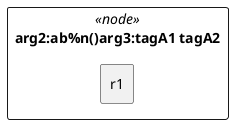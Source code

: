 {
  "sha1": "dug2gago3izysgmuxphs6csjd23sfbc",
  "insertion": {
    "when": "2024-06-01T09:03:03.457Z",
    "url": "https://forum.plantuml.net/12750/second-keyword-argument-with-comma-not-working?show=12753#c12753",
    "user": "plantuml@gmail.com"
  }
}
@startuml
!unquoted procedure Node($alias, $arg2 = "", $arg3 = "")
rectangle "arg2:$arg2%n()arg3:$arg3" <<node>> as $alias
!endprocedure

Node(Arg2WithCommaOK, $arg2 ="ab", $arg3="tagA1 tagA2"){
  rectangle r1
}
@enduml
